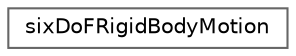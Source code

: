 digraph "Graphical Class Hierarchy"
{
 // LATEX_PDF_SIZE
  bgcolor="transparent";
  edge [fontname=Helvetica,fontsize=10,labelfontname=Helvetica,labelfontsize=10];
  node [fontname=Helvetica,fontsize=10,shape=box,height=0.2,width=0.4];
  rankdir="LR";
  Node0 [id="Node000000",label="sixDoFRigidBodyMotion",height=0.2,width=0.4,color="grey40", fillcolor="white", style="filled",URL="$classFoam_1_1sixDoFRigidBodyMotion.html",tooltip="Six degree of freedom motion for a rigid body."];
}
